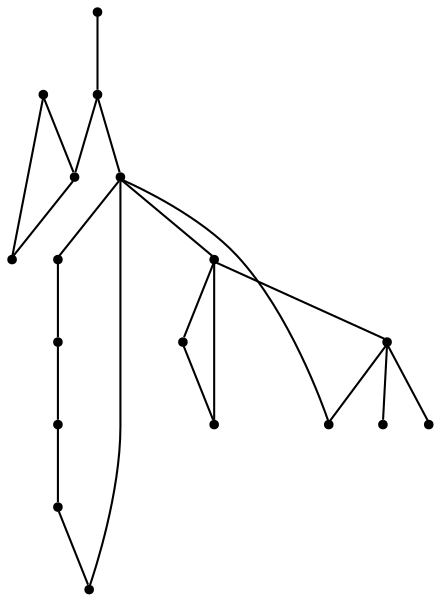 graph {
  node [shape=point,comment="{\"directed\":false,\"doi\":\"10.1007/978-3-031-22203-0_31\",\"figure\":\"4 (4)\"}"]

  v0 [pos="538.8233328608482,242.83016911532542"]
  v1 [pos="500.1171583907609,309.85688132931045"]
  v2 [pos="461.42767588031927,242.83016911532542"]
  v3 [pos="468.44961766986336,374.20782572027144"]
  v4 [pos="468.44961766986336,422.9693703354751"]
  v5 [pos="426.2220755987105,447.3478534880952"]
  v6 [pos="426.2220755987105,349.82934256765134"]
  v7 [pos="383.9986667747079,422.9693703354751"]
  v8 [pos="422.72983149295044,308.93587797501675"]
  v9 [pos="383.99450173334867,374.20782572027144"]
  v10 [pos="384.8321201654744,241.45082606358972"]
  v11 [pos="328.51065043050505,320.76673962141797"]
  v12 [pos="367.2084948178739,253.74028175798645"]
  v13 [pos="289.81283783734506,253.74028175798645"]
  v14 [pos="273.78111673260275,375.49560257274015"]
  v15 [pos="328.51065043050505,430.22039591520604"]
  v16 [pos="219.05155918904381,430.22446552406234"]
  v17 [pos="219.05155918904381,320.76673962141797"]

  v0 -- v1 [id="-1",pos="538.8233328608482,242.83016911532542 500.1171583907609,309.85688132931045 500.1171583907609,309.85688132931045 500.1171583907609,309.85688132931045"]
  v1 -- v2 [id="-2",pos="500.1171583907609,309.85688132931045 461.42767588031927,242.83016911532542 461.42767588031927,242.83016911532542 461.42767588031927,242.83016911532542"]
  v3 -- v4 [id="-3",pos="468.44961766986336,374.20782572027144 468.44961766986336,422.9693703354751 468.44961766986336,422.9693703354751 468.44961766986336,422.9693703354751"]
  v4 -- v5 [id="-4",pos="468.44961766986336,422.9693703354751 426.2220755987105,447.3478534880952 426.2220755987105,447.3478534880952 426.2220755987105,447.3478534880952"]
  v2 -- v0 [id="-5",pos="461.42767588031927,242.83016911532542 538.8233328608482,242.83016911532542 538.8233328608482,242.83016911532542 538.8233328608482,242.83016911532542"]
  v6 -- v3 [id="-6",pos="426.2220755987105,349.82934256765134 468.44961766986336,374.20782572027144 468.44961766986336,374.20782572027144 468.44961766986336,374.20782572027144"]
  v5 -- v7 [id="-7",pos="426.2220755987105,447.3478534880952 383.9986667747079,422.9693703354751 383.9986667747079,422.9693703354751 383.9986667747079,422.9693703354751"]
  v8 -- v1 [id="-8",pos="422.72983149295044,308.93587797501675 500.1171583907609,309.85688132931045 500.1171583907609,309.85688132931045 500.1171583907609,309.85688132931045"]
  v8 -- v9 [id="-9",pos="422.72983149295044,308.93587797501675 383.99450173334867,374.20782572027144 383.99450173334867,374.20782572027144 383.99450173334867,374.20782572027144"]
  v10 -- v8 [id="-10",pos="384.8321201654744,241.45082606358972 422.72983149295044,308.93587797501675 422.72983149295044,308.93587797501675 422.72983149295044,308.93587797501675"]
  v9 -- v6 [id="-11",pos="383.99450173334867,374.20782572027144 426.2220755987105,349.82934256765134 426.2220755987105,349.82934256765134 426.2220755987105,349.82934256765134"]
  v7 -- v9 [id="-12",pos="383.9986667747079,422.9693703354751 383.99450173334867,374.20782572027144 383.99450173334867,374.20782572027144 383.99450173334867,374.20782572027144"]
  v9 -- v11 [id="-13",pos="383.99450173334867,374.20782572027144 328.51065043050505,320.76673962141797 328.51065043050505,320.76673962141797 328.51065043050505,320.76673962141797"]
  v12 -- v11 [id="-14",pos="367.2084948178739,253.74028175798645 328.51065043050505,320.76673962141797 328.51065043050505,320.76673962141797 328.51065043050505,320.76673962141797"]
  v11 -- v13 [id="-15",pos="328.51065043050505,320.76673962141797 289.81283783734506,253.74028175798645 289.81283783734506,253.74028175798645 289.81283783734506,253.74028175798645"]
  v11 -- v14 [id="-16",pos="328.51065043050505,320.76673962141797 273.78111673260275,375.49560257274015 273.78111673260275,375.49560257274015 273.78111673260275,375.49560257274015"]
  v15 -- v9 [id="-17",pos="328.51065043050505,430.22039591520604 383.99450173334867,374.20782572027144 383.99450173334867,374.20782572027144 383.99450173334867,374.20782572027144"]
  v13 -- v12 [id="-18",pos="289.81283783734506,253.74028175798645 367.2084948178739,253.74028175798645 367.2084948178739,253.74028175798645 367.2084948178739,253.74028175798645"]
  v14 -- v17 [id="-19",pos="273.78111673260275,375.49560257274015 219.05155918904381,320.76673962141797 219.05155918904381,320.76673962141797 219.05155918904381,320.76673962141797"]
  v14 -- v15 [id="-20",pos="273.78111673260275,375.49560257274015 328.51065043050505,430.22039591520604 328.51065043050505,430.22039591520604 328.51065043050505,430.22039591520604"]
  v14 -- v16 [id="-21",pos="273.78111673260275,375.49560257274015 219.05155918904381,430.22446552406234 219.05155918904381,430.22446552406234 219.05155918904381,430.22446552406234"]
}